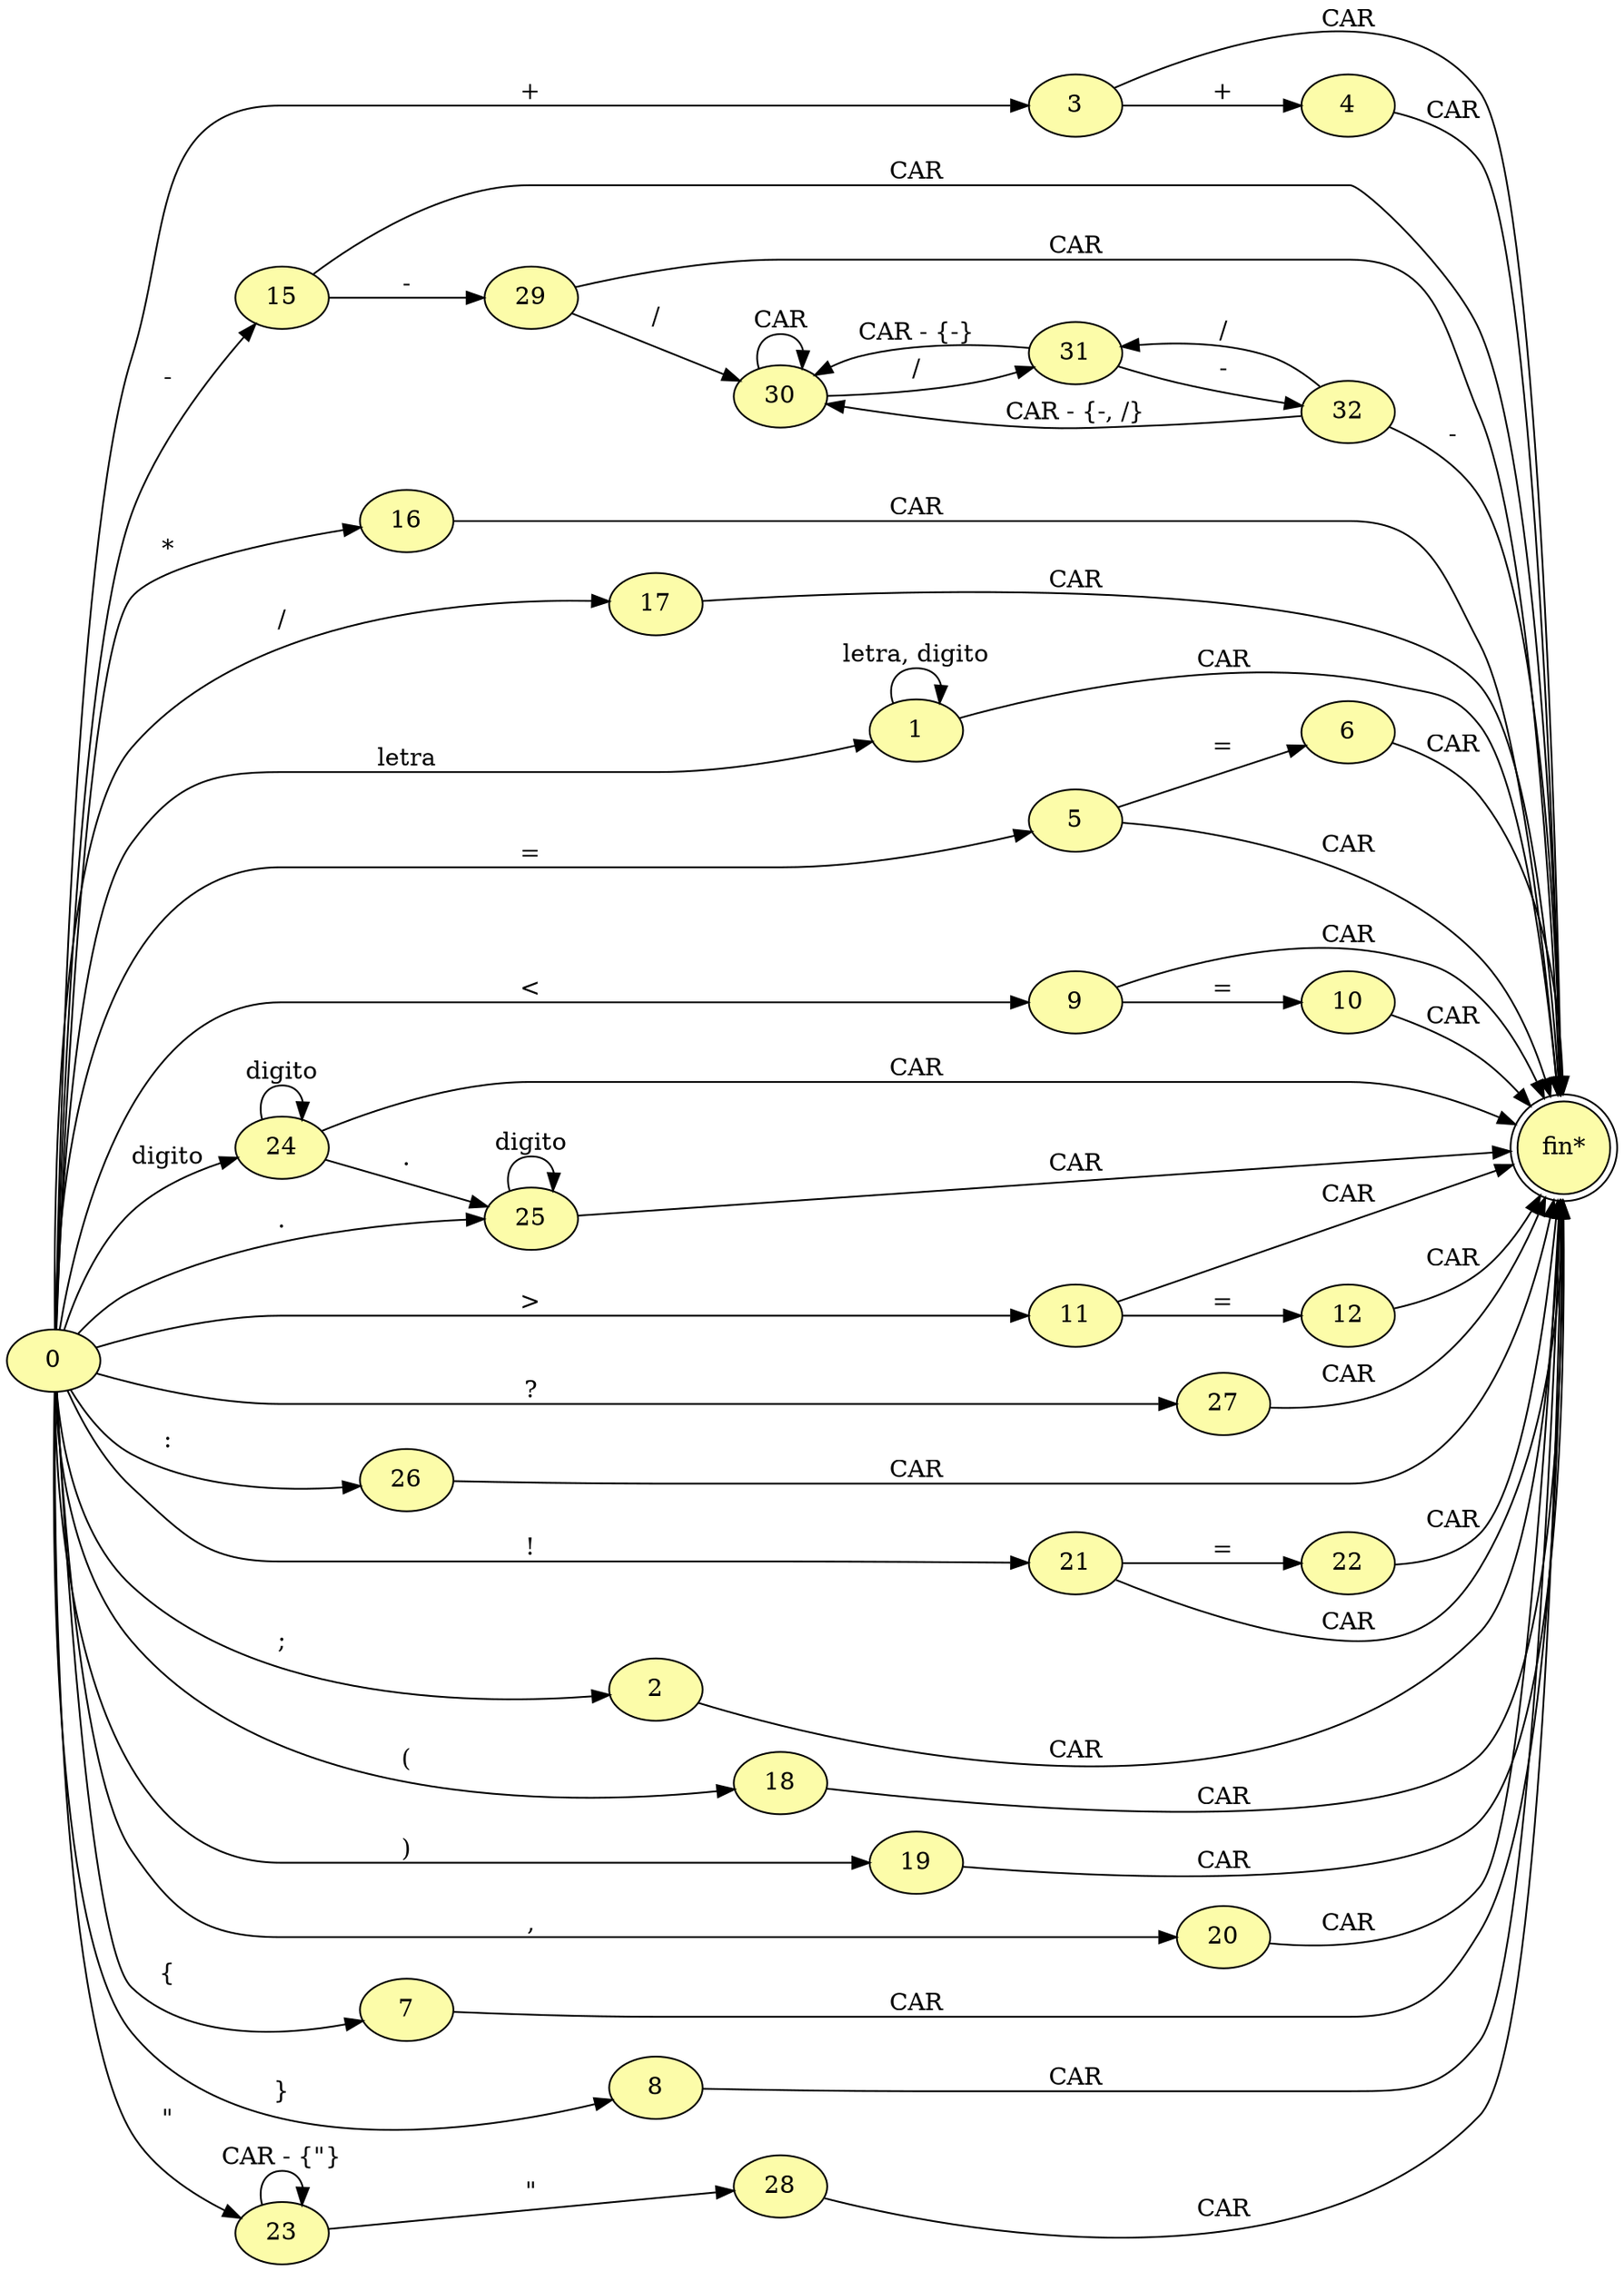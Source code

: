 digraph {
    // para generar grafico en svg
    // dot -Tsvg -o doc/automata.svg doc/automata.gv

    rankdir=LR;
    node [fillcolor="#FCFCA9", style=filled];
    fin [label="fin*", shape=doublecircle];

    0->3  [label="+"];
    0->15 [label="-"];
    0->16 [label="*"];
    0->17 [label="/"];
    0->1 [label="letra"];
    0->24 [label="digito"];
    0->5 [label="="];
    0->9 [label="<"];
    0->11 [label=">"];
    0->27 [label="?"]; 
    0->26 [label=":"];
    0->21 [label="!"];
    0->23 [label="\""];
    0->25 [label="."];
    0->2 [label=";"];
    0->18 [label="("];
    0->19 [label=")"];
    0->20 [label=","];
    //0->0 [label="tab, espacio, enter"];
    0->7 [label="{"];
    0->8 [label="}"];
    
    1->1 [label="letra, digito"];
    1->fin [label="CAR"];

    2->fin [label="CAR"];

    3->4 [label="+"];
    3->fin [label="CAR"];

    4->fin [label="CAR"];

    5->6 [label="="];
    5->fin [label="CAR"];

    6->fin [label="CAR"];
    7->fin [label="CAR"];
    8->fin [label="CAR"];

    9->10 [label="="];
    9->fin [label="CAR"];

    10->fin [label="CAR"];

    11->12 [label="="];
    11->fin [label="CAR"];

    12->fin [label="CAR"];

    //13->14 [label="-"];
    //13->fin [label="CAR"];

    //14->14 [label="CAR - {-}"];
    //14->15 [label="-"];

    15->29 [label="-"];
    15->fin [label="CAR"];

    16->fin [label="CAR"];
    17->fin [label="CAR"];
    18->fin [label="CAR"];
    19->fin [label="CAR"];
    20->fin [label="CAR"];

    21->22 [label="="];
    21->fin [label="CAR"];

    22->fin [label="CAR"];

    23->23 [label="CAR - {\"}"];
    23->28 [label="\""];

    24->24 [label="digito"];
    24->25 [label="."];
    24->fin [label="CAR"];
    
    25->25 [label="digito"];
    25->fin [label="CAR"];

    26->fin [label="CAR"];
    27->fin [label="CAR"];
    28->fin [label="CAR"];

    29->30 [label="/"];
    29->fin [label="CAR"];

    30->30 [label="CAR"];
    30->31 [label="/"];

    31->30 [label="CAR - {-}"];
    31->32 [label="-"];

    32->30 [label="CAR - {-, /}"];
    32->31 [label="/"];
    32->fin [label="-"];
    //32->0 [label="-"];
}
